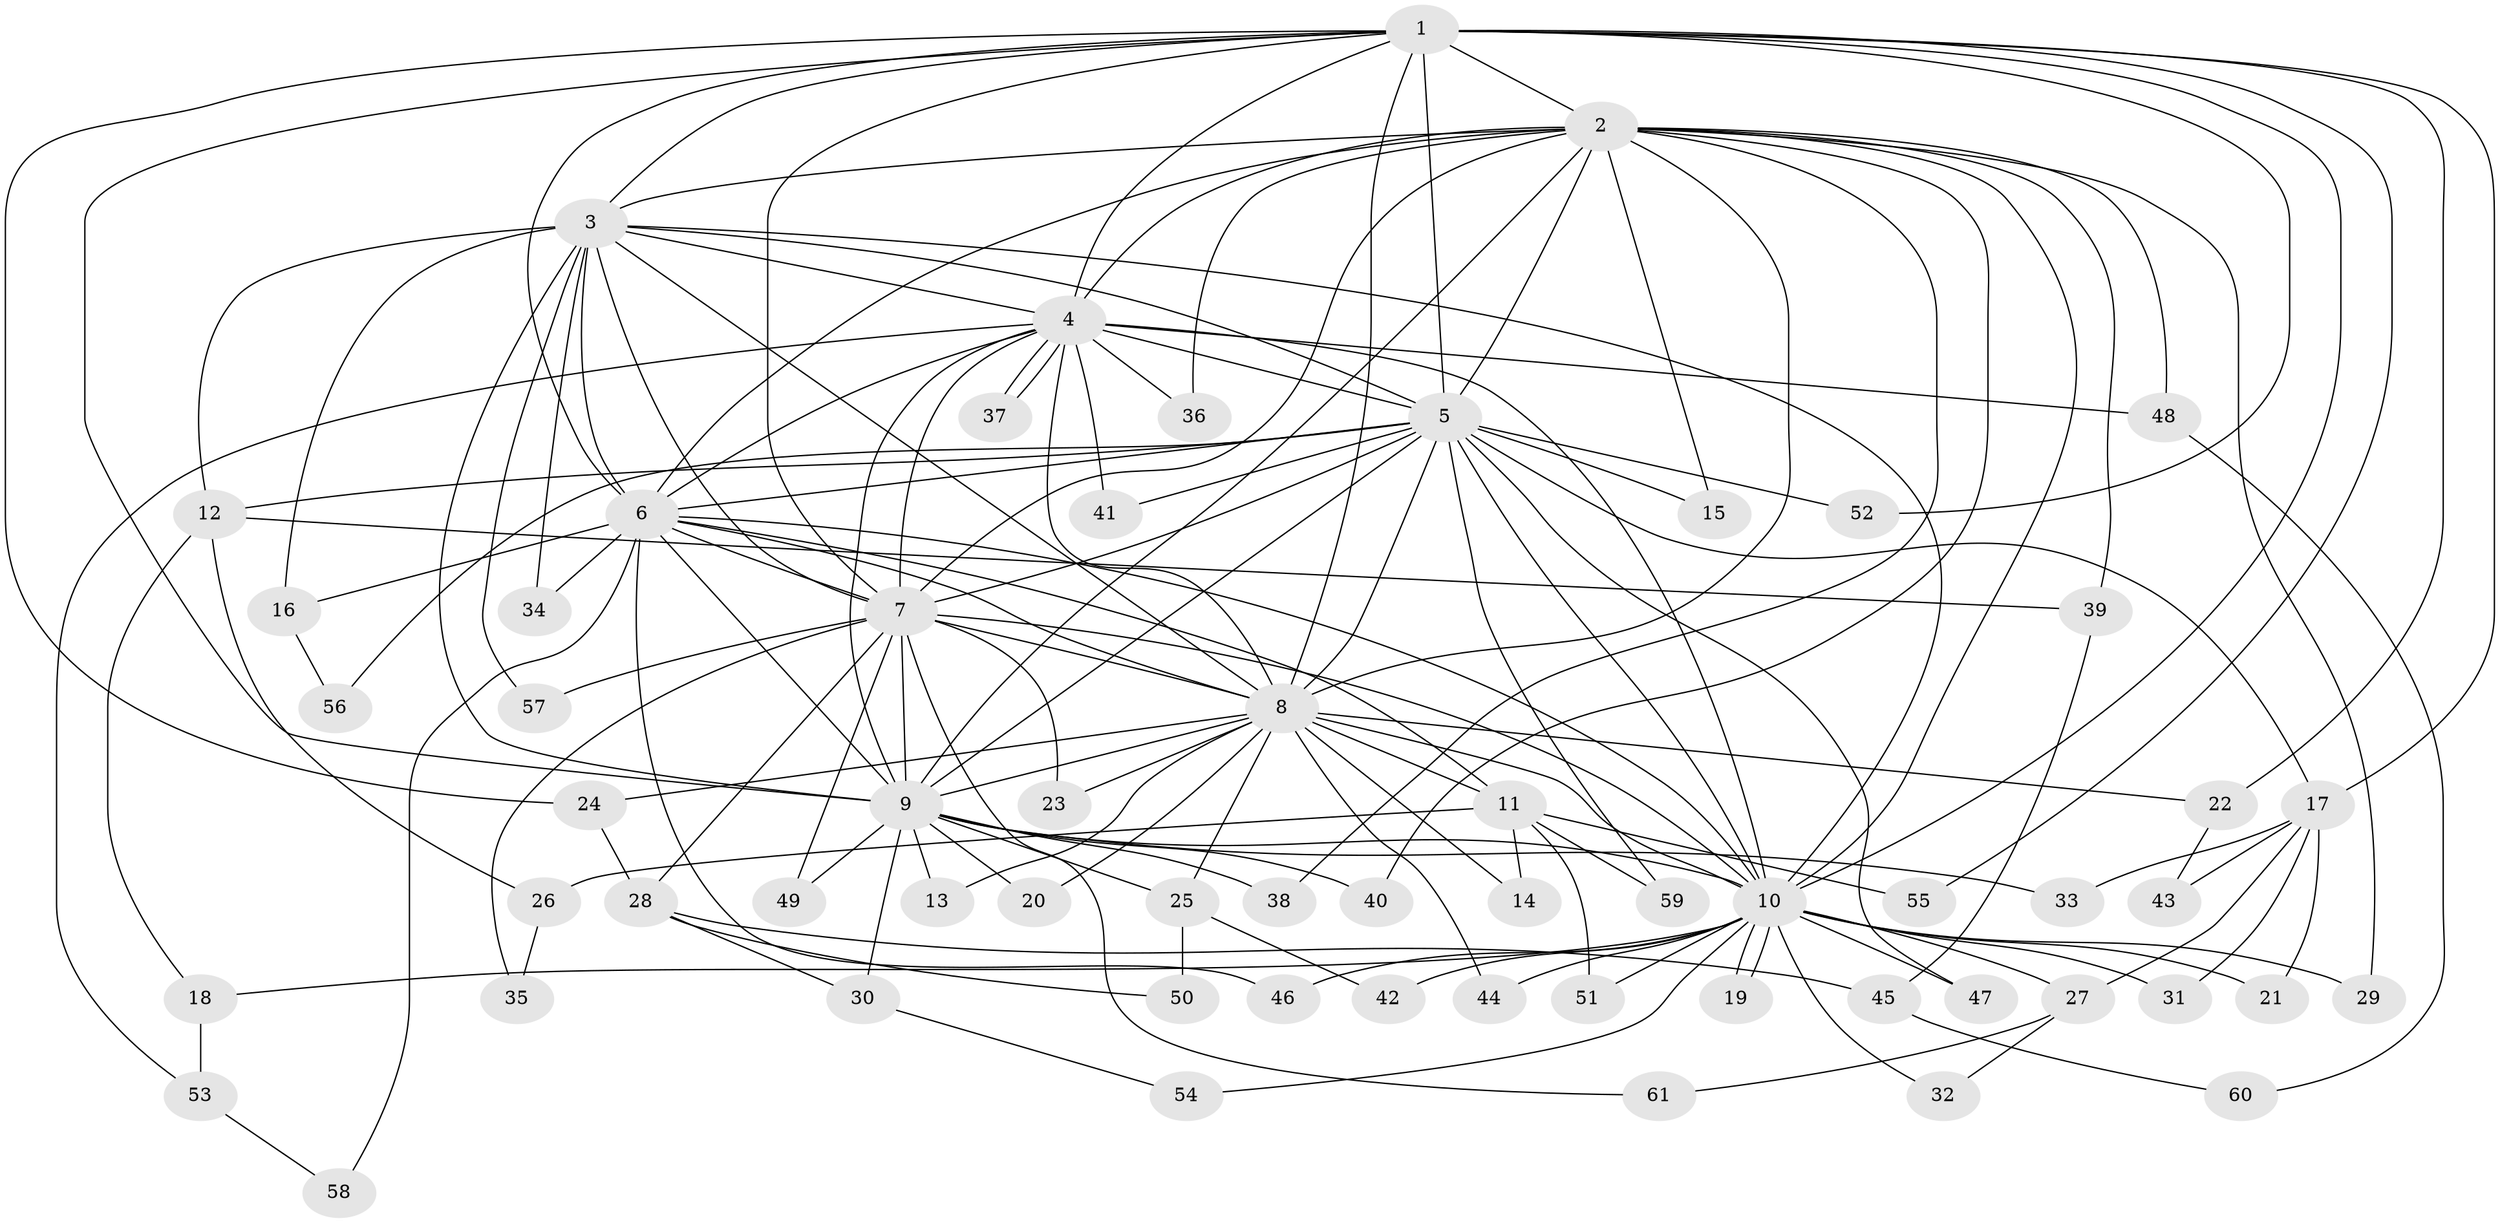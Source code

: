 // coarse degree distribution, {16: 0.0425531914893617, 12: 0.02127659574468085, 13: 0.02127659574468085, 19: 0.0425531914893617, 11: 0.02127659574468085, 7: 0.0425531914893617, 6: 0.0425531914893617, 2: 0.574468085106383, 3: 0.1276595744680851, 1: 0.0425531914893617, 4: 0.02127659574468085}
// Generated by graph-tools (version 1.1) at 2025/51/02/27/25 19:51:48]
// undirected, 61 vertices, 147 edges
graph export_dot {
graph [start="1"]
  node [color=gray90,style=filled];
  1;
  2;
  3;
  4;
  5;
  6;
  7;
  8;
  9;
  10;
  11;
  12;
  13;
  14;
  15;
  16;
  17;
  18;
  19;
  20;
  21;
  22;
  23;
  24;
  25;
  26;
  27;
  28;
  29;
  30;
  31;
  32;
  33;
  34;
  35;
  36;
  37;
  38;
  39;
  40;
  41;
  42;
  43;
  44;
  45;
  46;
  47;
  48;
  49;
  50;
  51;
  52;
  53;
  54;
  55;
  56;
  57;
  58;
  59;
  60;
  61;
  1 -- 2;
  1 -- 3;
  1 -- 4;
  1 -- 5;
  1 -- 6;
  1 -- 7;
  1 -- 8;
  1 -- 9;
  1 -- 10;
  1 -- 17;
  1 -- 22;
  1 -- 24;
  1 -- 52;
  1 -- 55;
  2 -- 3;
  2 -- 4;
  2 -- 5;
  2 -- 6;
  2 -- 7;
  2 -- 8;
  2 -- 9;
  2 -- 10;
  2 -- 15;
  2 -- 29;
  2 -- 36;
  2 -- 38;
  2 -- 39;
  2 -- 40;
  2 -- 48;
  3 -- 4;
  3 -- 5;
  3 -- 6;
  3 -- 7;
  3 -- 8;
  3 -- 9;
  3 -- 10;
  3 -- 12;
  3 -- 16;
  3 -- 34;
  3 -- 57;
  4 -- 5;
  4 -- 6;
  4 -- 7;
  4 -- 8;
  4 -- 9;
  4 -- 10;
  4 -- 36;
  4 -- 37;
  4 -- 37;
  4 -- 41;
  4 -- 48;
  4 -- 53;
  5 -- 6;
  5 -- 7;
  5 -- 8;
  5 -- 9;
  5 -- 10;
  5 -- 12;
  5 -- 15;
  5 -- 17;
  5 -- 41;
  5 -- 47;
  5 -- 52;
  5 -- 56;
  5 -- 59;
  6 -- 7;
  6 -- 8;
  6 -- 9;
  6 -- 10;
  6 -- 11;
  6 -- 16;
  6 -- 34;
  6 -- 46;
  6 -- 58;
  7 -- 8;
  7 -- 9;
  7 -- 10;
  7 -- 23;
  7 -- 28;
  7 -- 35;
  7 -- 49;
  7 -- 57;
  7 -- 61;
  8 -- 9;
  8 -- 10;
  8 -- 11;
  8 -- 13;
  8 -- 14;
  8 -- 20;
  8 -- 22;
  8 -- 23;
  8 -- 24;
  8 -- 25;
  8 -- 44;
  9 -- 10;
  9 -- 13;
  9 -- 20;
  9 -- 25;
  9 -- 30;
  9 -- 33;
  9 -- 38;
  9 -- 40;
  9 -- 49;
  10 -- 18;
  10 -- 19;
  10 -- 19;
  10 -- 21;
  10 -- 27;
  10 -- 29;
  10 -- 31;
  10 -- 32;
  10 -- 42;
  10 -- 44;
  10 -- 46;
  10 -- 47;
  10 -- 51;
  10 -- 54;
  11 -- 14;
  11 -- 26;
  11 -- 51;
  11 -- 55;
  11 -- 59;
  12 -- 18;
  12 -- 26;
  12 -- 39;
  16 -- 56;
  17 -- 21;
  17 -- 27;
  17 -- 31;
  17 -- 33;
  17 -- 43;
  18 -- 53;
  22 -- 43;
  24 -- 28;
  25 -- 42;
  25 -- 50;
  26 -- 35;
  27 -- 32;
  27 -- 61;
  28 -- 30;
  28 -- 45;
  28 -- 50;
  30 -- 54;
  39 -- 45;
  45 -- 60;
  48 -- 60;
  53 -- 58;
}
